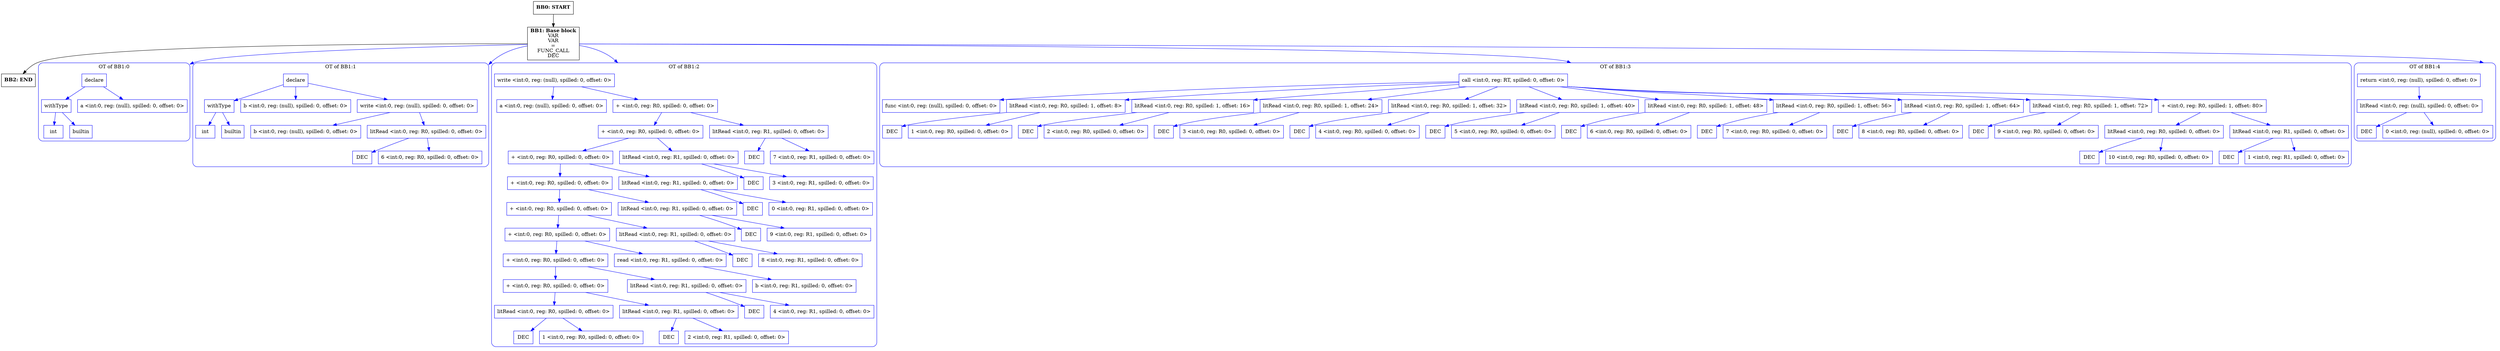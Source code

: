 digraph CFG {
    compound=true;
    graph [splines=true];
    node [shape=rectangle];

    BB2 [label=<<B>BB2: END</B><BR ALIGN="CENTER"/>>];
    BB1 [label=<<B>BB1: Base block</B><BR ALIGN="CENTER"/>VAR<BR ALIGN="CENTER"/>VAR<BR ALIGN="CENTER"/>=<BR ALIGN="CENTER"/>FUNC_CALL<BR ALIGN="CENTER"/>DEC<BR ALIGN="CENTER"/>>];
    subgraph cluster_instruction0 {
        label = "OT of BB1:0";
        style=rounded;
        color=blue;
        entry0 [shape=point, style=invis];
        node0 [label="declare", color=blue];
        node1 [label="withType", color=blue];
        node2 [label="int", color=blue];
        node1 -> node2[color=blue];
        node3 [label="builtin", color=blue];
        node1 -> node3[color=blue];
        node0 -> node1[color=blue];
        node4 [label="a <int:0, reg: (null), spilled: 0, offset: 0>", color=blue];
        node0 -> node4[color=blue];
    }
    BB1 -> entry0 [lhead=cluster_instruction0, color=blue];
    subgraph cluster_instruction1 {
        label = "OT of BB1:1";
        style=rounded;
        color=blue;
        entry1 [shape=point, style=invis];
        node5 [label="declare", color=blue];
        node6 [label="withType", color=blue];
        node7 [label="int", color=blue];
        node6 -> node7[color=blue];
        node8 [label="builtin", color=blue];
        node6 -> node8[color=blue];
        node5 -> node6[color=blue];
        node9 [label="b <int:0, reg: (null), spilled: 0, offset: 0>", color=blue];
        node5 -> node9[color=blue];
        node10 [label="write <int:0, reg: (null), spilled: 0, offset: 0>", color=blue];
        node11 [label="b <int:0, reg: (null), spilled: 0, offset: 0>", color=blue];
        node10 -> node11[color=blue];
        node12 [label="litRead <int:0, reg: R0, spilled: 0, offset: 0>", color=blue];
        node13 [label="DEC", color=blue];
        node12 -> node13[color=blue];
        node14 [label="6 <int:0, reg: R0, spilled: 0, offset: 0>", color=blue];
        node12 -> node14[color=blue];
        node10 -> node12[color=blue];
        node5 -> node10[color=blue];
    }
    BB1 -> entry1 [lhead=cluster_instruction1, color=blue];
    subgraph cluster_instruction2 {
        label = "OT of BB1:2";
        style=rounded;
        color=blue;
        entry2 [shape=point, style=invis];
        node15 [label="write <int:0, reg: (null), spilled: 0, offset: 0>", color=blue];
        node16 [label="a <int:0, reg: (null), spilled: 0, offset: 0>", color=blue];
        node15 -> node16[color=blue];
        node17 [label="+ <int:0, reg: R0, spilled: 0, offset: 0>", color=blue];
        node18 [label="+ <int:0, reg: R0, spilled: 0, offset: 0>", color=blue];
        node19 [label="+ <int:0, reg: R0, spilled: 0, offset: 0>", color=blue];
        node20 [label="+ <int:0, reg: R0, spilled: 0, offset: 0>", color=blue];
        node21 [label="+ <int:0, reg: R0, spilled: 0, offset: 0>", color=blue];
        node22 [label="+ <int:0, reg: R0, spilled: 0, offset: 0>", color=blue];
        node23 [label="+ <int:0, reg: R0, spilled: 0, offset: 0>", color=blue];
        node24 [label="+ <int:0, reg: R0, spilled: 0, offset: 0>", color=blue];
        node25 [label="litRead <int:0, reg: R0, spilled: 0, offset: 0>", color=blue];
        node26 [label="DEC", color=blue];
        node25 -> node26[color=blue];
        node27 [label="1 <int:0, reg: R0, spilled: 0, offset: 0>", color=blue];
        node25 -> node27[color=blue];
        node24 -> node25[color=blue];
        node28 [label="litRead <int:0, reg: R1, spilled: 0, offset: 0>", color=blue];
        node29 [label="DEC", color=blue];
        node28 -> node29[color=blue];
        node30 [label="2 <int:0, reg: R1, spilled: 0, offset: 0>", color=blue];
        node28 -> node30[color=blue];
        node24 -> node28[color=blue];
        node23 -> node24[color=blue];
        node31 [label="litRead <int:0, reg: R1, spilled: 0, offset: 0>", color=blue];
        node32 [label="DEC", color=blue];
        node31 -> node32[color=blue];
        node33 [label="4 <int:0, reg: R1, spilled: 0, offset: 0>", color=blue];
        node31 -> node33[color=blue];
        node23 -> node31[color=blue];
        node22 -> node23[color=blue];
        node34 [label="read <int:0, reg: R1, spilled: 0, offset: 0>", color=blue];
        node35 [label="b <int:0, reg: R1, spilled: 0, offset: 0>", color=blue];
        node34 -> node35[color=blue];
        node22 -> node34[color=blue];
        node21 -> node22[color=blue];
        node36 [label="litRead <int:0, reg: R1, spilled: 0, offset: 0>", color=blue];
        node37 [label="DEC", color=blue];
        node36 -> node37[color=blue];
        node38 [label="8 <int:0, reg: R1, spilled: 0, offset: 0>", color=blue];
        node36 -> node38[color=blue];
        node21 -> node36[color=blue];
        node20 -> node21[color=blue];
        node39 [label="litRead <int:0, reg: R1, spilled: 0, offset: 0>", color=blue];
        node40 [label="DEC", color=blue];
        node39 -> node40[color=blue];
        node41 [label="9 <int:0, reg: R1, spilled: 0, offset: 0>", color=blue];
        node39 -> node41[color=blue];
        node20 -> node39[color=blue];
        node19 -> node20[color=blue];
        node42 [label="litRead <int:0, reg: R1, spilled: 0, offset: 0>", color=blue];
        node43 [label="DEC", color=blue];
        node42 -> node43[color=blue];
        node44 [label="0 <int:0, reg: R1, spilled: 0, offset: 0>", color=blue];
        node42 -> node44[color=blue];
        node19 -> node42[color=blue];
        node18 -> node19[color=blue];
        node45 [label="litRead <int:0, reg: R1, spilled: 0, offset: 0>", color=blue];
        node46 [label="DEC", color=blue];
        node45 -> node46[color=blue];
        node47 [label="3 <int:0, reg: R1, spilled: 0, offset: 0>", color=blue];
        node45 -> node47[color=blue];
        node18 -> node45[color=blue];
        node17 -> node18[color=blue];
        node48 [label="litRead <int:0, reg: R1, spilled: 0, offset: 0>", color=blue];
        node49 [label="DEC", color=blue];
        node48 -> node49[color=blue];
        node50 [label="7 <int:0, reg: R1, spilled: 0, offset: 0>", color=blue];
        node48 -> node50[color=blue];
        node17 -> node48[color=blue];
        node15 -> node17[color=blue];
    }
    BB1 -> entry2 [lhead=cluster_instruction2, color=blue];
    subgraph cluster_instruction3 {
        label = "OT of BB1:3";
        style=rounded;
        color=blue;
        entry3 [shape=point, style=invis];
        node51 [label="call <int:0, reg: RT, spilled: 0, offset: 0>", color=blue];
        node52 [label="func <int:0, reg: (null), spilled: 0, offset: 0>", color=blue];
        node51 -> node52[color=blue];
        node53 [label="litRead <int:0, reg: R0, spilled: 1, offset: 8>", color=blue];
        node54 [label="DEC", color=blue];
        node53 -> node54[color=blue];
        node55 [label="1 <int:0, reg: R0, spilled: 0, offset: 0>", color=blue];
        node53 -> node55[color=blue];
        node51 -> node53[color=blue];
        node56 [label="litRead <int:0, reg: R0, spilled: 1, offset: 16>", color=blue];
        node57 [label="DEC", color=blue];
        node56 -> node57[color=blue];
        node58 [label="2 <int:0, reg: R0, spilled: 0, offset: 0>", color=blue];
        node56 -> node58[color=blue];
        node51 -> node56[color=blue];
        node59 [label="litRead <int:0, reg: R0, spilled: 1, offset: 24>", color=blue];
        node60 [label="DEC", color=blue];
        node59 -> node60[color=blue];
        node61 [label="3 <int:0, reg: R0, spilled: 0, offset: 0>", color=blue];
        node59 -> node61[color=blue];
        node51 -> node59[color=blue];
        node62 [label="litRead <int:0, reg: R0, spilled: 1, offset: 32>", color=blue];
        node63 [label="DEC", color=blue];
        node62 -> node63[color=blue];
        node64 [label="4 <int:0, reg: R0, spilled: 0, offset: 0>", color=blue];
        node62 -> node64[color=blue];
        node51 -> node62[color=blue];
        node65 [label="litRead <int:0, reg: R0, spilled: 1, offset: 40>", color=blue];
        node66 [label="DEC", color=blue];
        node65 -> node66[color=blue];
        node67 [label="5 <int:0, reg: R0, spilled: 0, offset: 0>", color=blue];
        node65 -> node67[color=blue];
        node51 -> node65[color=blue];
        node68 [label="litRead <int:0, reg: R0, spilled: 1, offset: 48>", color=blue];
        node69 [label="DEC", color=blue];
        node68 -> node69[color=blue];
        node70 [label="6 <int:0, reg: R0, spilled: 0, offset: 0>", color=blue];
        node68 -> node70[color=blue];
        node51 -> node68[color=blue];
        node71 [label="litRead <int:0, reg: R0, spilled: 1, offset: 56>", color=blue];
        node72 [label="DEC", color=blue];
        node71 -> node72[color=blue];
        node73 [label="7 <int:0, reg: R0, spilled: 0, offset: 0>", color=blue];
        node71 -> node73[color=blue];
        node51 -> node71[color=blue];
        node74 [label="litRead <int:0, reg: R0, spilled: 1, offset: 64>", color=blue];
        node75 [label="DEC", color=blue];
        node74 -> node75[color=blue];
        node76 [label="8 <int:0, reg: R0, spilled: 0, offset: 0>", color=blue];
        node74 -> node76[color=blue];
        node51 -> node74[color=blue];
        node77 [label="litRead <int:0, reg: R0, spilled: 1, offset: 72>", color=blue];
        node78 [label="DEC", color=blue];
        node77 -> node78[color=blue];
        node79 [label="9 <int:0, reg: R0, spilled: 0, offset: 0>", color=blue];
        node77 -> node79[color=blue];
        node51 -> node77[color=blue];
        node80 [label="+ <int:0, reg: R0, spilled: 1, offset: 80>", color=blue];
        node81 [label="litRead <int:0, reg: R0, spilled: 0, offset: 0>", color=blue];
        node82 [label="DEC", color=blue];
        node81 -> node82[color=blue];
        node83 [label="10 <int:0, reg: R0, spilled: 0, offset: 0>", color=blue];
        node81 -> node83[color=blue];
        node80 -> node81[color=blue];
        node84 [label="litRead <int:0, reg: R1, spilled: 0, offset: 0>", color=blue];
        node85 [label="DEC", color=blue];
        node84 -> node85[color=blue];
        node86 [label="1 <int:0, reg: R1, spilled: 0, offset: 0>", color=blue];
        node84 -> node86[color=blue];
        node80 -> node84[color=blue];
        node51 -> node80[color=blue];
    }
    BB1 -> entry3 [lhead=cluster_instruction3, color=blue];
    subgraph cluster_instruction4 {
        label = "OT of BB1:4";
        style=rounded;
        color=blue;
        entry4 [shape=point, style=invis];
        node87 [label="return <int:0, reg: (null), spilled: 0, offset: 0>", color=blue];
        node88 [label="litRead <int:0, reg: (null), spilled: 0, offset: 0>", color=blue];
        node89 [label="DEC", color=blue];
        node88 -> node89[color=blue];
        node90 [label="0 <int:0, reg: (null), spilled: 0, offset: 0>", color=blue];
        node88 -> node90[color=blue];
        node87 -> node88[color=blue];
    }
    BB1 -> entry4 [lhead=cluster_instruction4, color=blue];
    BB0 [label=<<B>BB0: START</B><BR ALIGN="CENTER"/>>];

    BB1 -> BB2;
    BB0 -> BB1;
}
